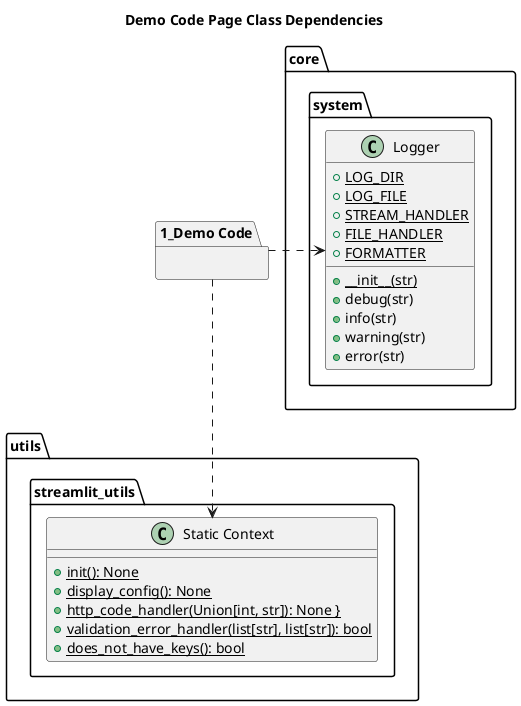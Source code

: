 @startuml
skinparam linetype polyline
skinparam linetype ortho

title Demo Code Page Class Dependencies

package "1_Demo Code" as page {

}

package core {
    package system {
        class Logger {
            + LOG_DIR {static}
            + LOG_FILE {static}
            + STREAM_HANDLER {static}
            + FILE_HANDLER {static}
            + FORMATTER {static}
            + __init__(str) {static}
            + debug(str)
            + info(str)
            + warning(str)
            + error(str)
        }
    }
}

package utils {
    package streamlit_utils {
        class "Static Context" as susc {
            + init(): None {static}
            + display_config(): None {static}
            + http_code_handler(Union[int, str]): None {static}}
            + validation_error_handler(list[str], list[str]): bool {static}
            + does_not_have_keys(): bool {static}
        }
    }
}

page .right.> Logger
page ..> susc

@enduml